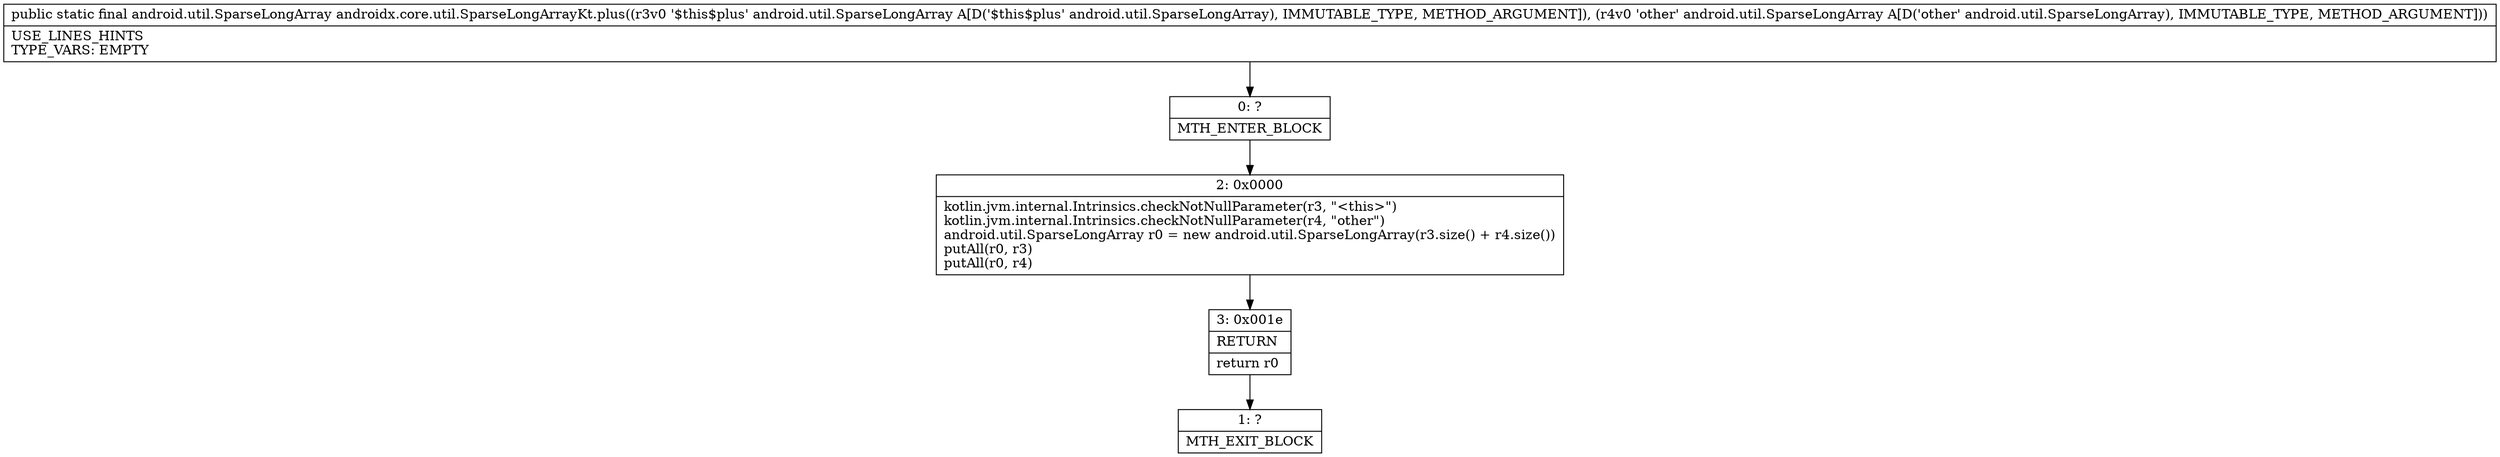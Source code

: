 digraph "CFG forandroidx.core.util.SparseLongArrayKt.plus(Landroid\/util\/SparseLongArray;Landroid\/util\/SparseLongArray;)Landroid\/util\/SparseLongArray;" {
Node_0 [shape=record,label="{0\:\ ?|MTH_ENTER_BLOCK\l}"];
Node_2 [shape=record,label="{2\:\ 0x0000|kotlin.jvm.internal.Intrinsics.checkNotNullParameter(r3, \"\<this\>\")\lkotlin.jvm.internal.Intrinsics.checkNotNullParameter(r4, \"other\")\landroid.util.SparseLongArray r0 = new android.util.SparseLongArray(r3.size() + r4.size())\lputAll(r0, r3)\lputAll(r0, r4)\l}"];
Node_3 [shape=record,label="{3\:\ 0x001e|RETURN\l|return r0\l}"];
Node_1 [shape=record,label="{1\:\ ?|MTH_EXIT_BLOCK\l}"];
MethodNode[shape=record,label="{public static final android.util.SparseLongArray androidx.core.util.SparseLongArrayKt.plus((r3v0 '$this$plus' android.util.SparseLongArray A[D('$this$plus' android.util.SparseLongArray), IMMUTABLE_TYPE, METHOD_ARGUMENT]), (r4v0 'other' android.util.SparseLongArray A[D('other' android.util.SparseLongArray), IMMUTABLE_TYPE, METHOD_ARGUMENT]))  | USE_LINES_HINTS\lTYPE_VARS: EMPTY\l}"];
MethodNode -> Node_0;Node_0 -> Node_2;
Node_2 -> Node_3;
Node_3 -> Node_1;
}

